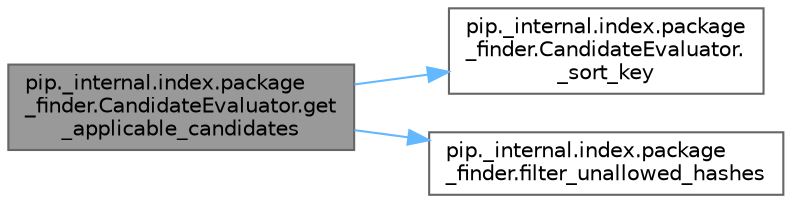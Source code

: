digraph "pip._internal.index.package_finder.CandidateEvaluator.get_applicable_candidates"
{
 // LATEX_PDF_SIZE
  bgcolor="transparent";
  edge [fontname=Helvetica,fontsize=10,labelfontname=Helvetica,labelfontsize=10];
  node [fontname=Helvetica,fontsize=10,shape=box,height=0.2,width=0.4];
  rankdir="LR";
  Node1 [id="Node000001",label="pip._internal.index.package\l_finder.CandidateEvaluator.get\l_applicable_candidates",height=0.2,width=0.4,color="gray40", fillcolor="grey60", style="filled", fontcolor="black",tooltip=" "];
  Node1 -> Node2 [id="edge1_Node000001_Node000002",color="steelblue1",style="solid",tooltip=" "];
  Node2 [id="Node000002",label="pip._internal.index.package\l_finder.CandidateEvaluator.\l_sort_key",height=0.2,width=0.4,color="grey40", fillcolor="white", style="filled",URL="$classpip_1_1__internal_1_1index_1_1package__finder_1_1_candidate_evaluator.html#a6b46a2e7e38f36cd766d45bdfd49feb4",tooltip=" "];
  Node1 -> Node3 [id="edge2_Node000001_Node000003",color="steelblue1",style="solid",tooltip=" "];
  Node3 [id="Node000003",label="pip._internal.index.package\l_finder.filter_unallowed_hashes",height=0.2,width=0.4,color="grey40", fillcolor="white", style="filled",URL="$namespacepip_1_1__internal_1_1index_1_1package__finder.html#a876e1cd4452e3f990efec7ab27b703a5",tooltip=" "];
}
